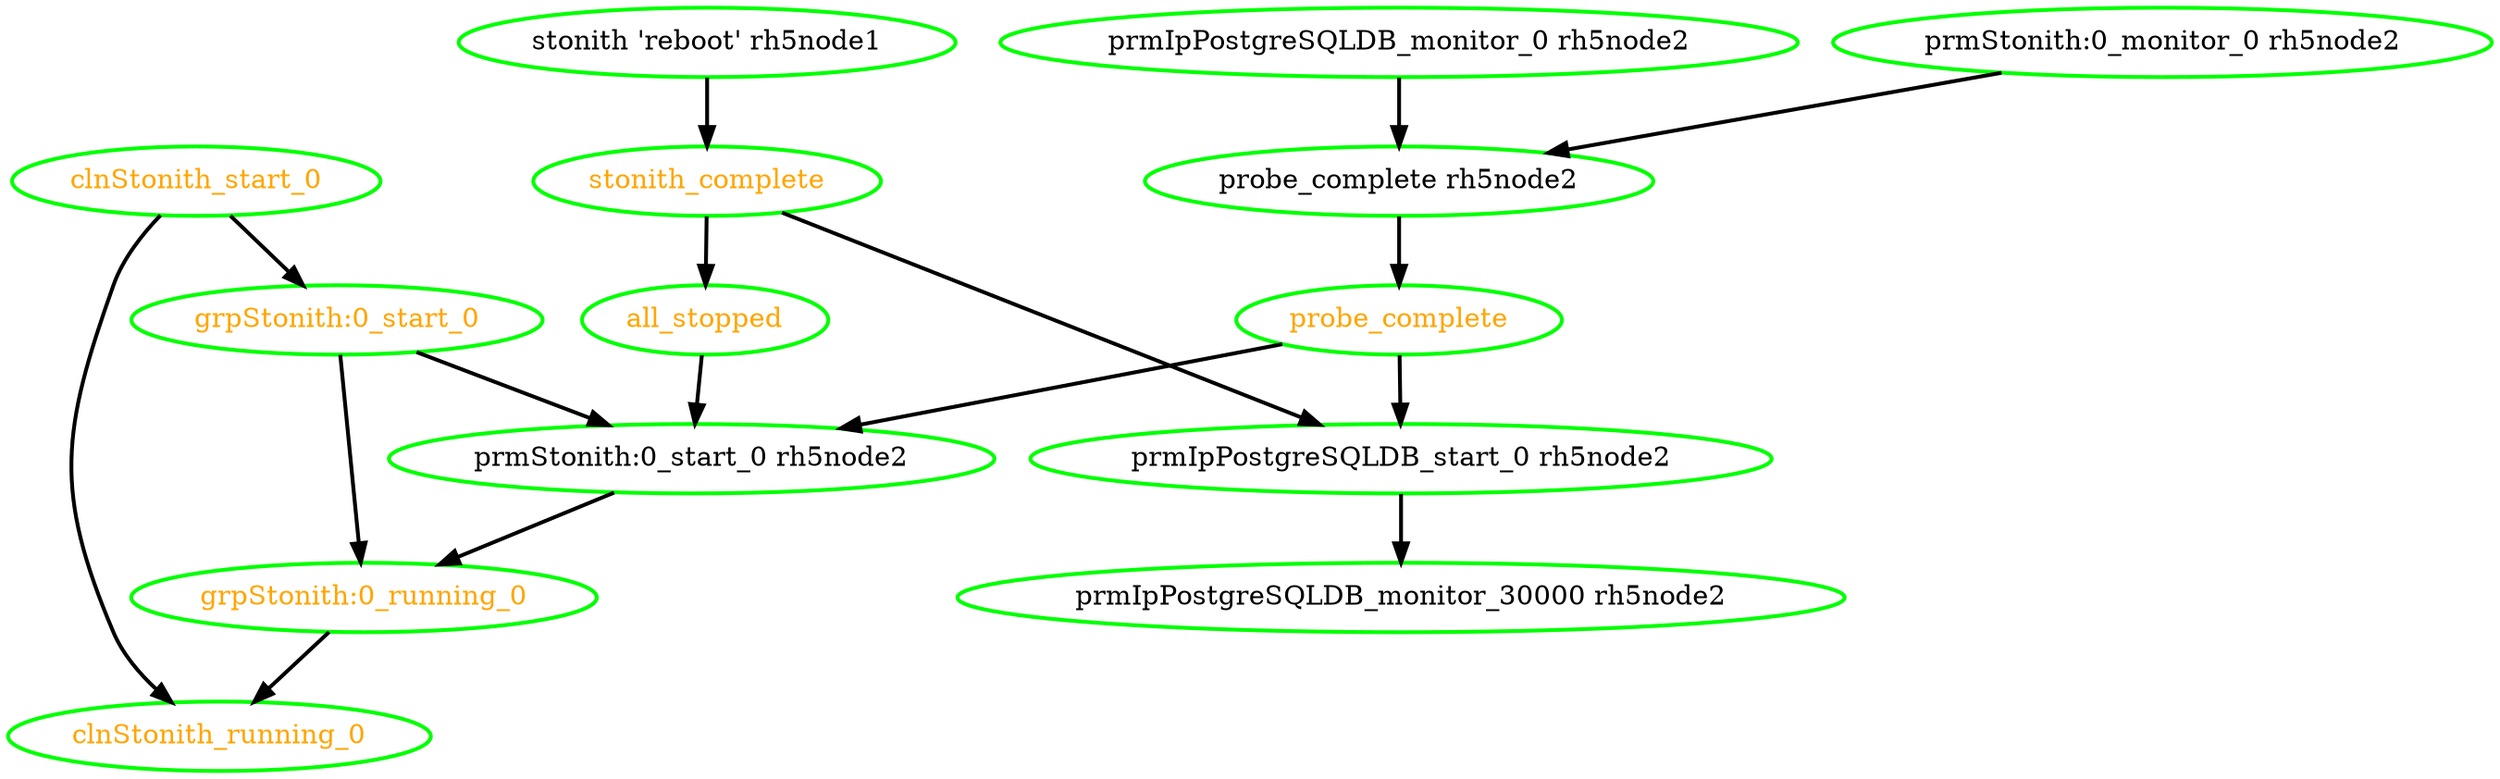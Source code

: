 digraph "g" {
"all_stopped" -> "prmStonith:0_start_0 rh5node2" [ style = bold]
"all_stopped" [ style=bold color="green" fontcolor="orange" ]
"clnStonith_running_0" [ style=bold color="green" fontcolor="orange" ]
"clnStonith_start_0" -> "clnStonith_running_0" [ style = bold]
"clnStonith_start_0" -> "grpStonith:0_start_0" [ style = bold]
"clnStonith_start_0" [ style=bold color="green" fontcolor="orange" ]
"grpStonith:0_running_0" -> "clnStonith_running_0" [ style = bold]
"grpStonith:0_running_0" [ style=bold color="green" fontcolor="orange" ]
"grpStonith:0_start_0" -> "grpStonith:0_running_0" [ style = bold]
"grpStonith:0_start_0" -> "prmStonith:0_start_0 rh5node2" [ style = bold]
"grpStonith:0_start_0" [ style=bold color="green" fontcolor="orange" ]
"prmIpPostgreSQLDB_monitor_0 rh5node2" -> "probe_complete rh5node2" [ style = bold]
"prmIpPostgreSQLDB_monitor_0 rh5node2" [ style=bold color="green" fontcolor="black" ]
"prmIpPostgreSQLDB_monitor_30000 rh5node2" [ style=bold color="green" fontcolor="black" ]
"prmIpPostgreSQLDB_start_0 rh5node2" -> "prmIpPostgreSQLDB_monitor_30000 rh5node2" [ style = bold]
"prmIpPostgreSQLDB_start_0 rh5node2" [ style=bold color="green" fontcolor="black" ]
"prmStonith:0_monitor_0 rh5node2" -> "probe_complete rh5node2" [ style = bold]
"prmStonith:0_monitor_0 rh5node2" [ style=bold color="green" fontcolor="black" ]
"prmStonith:0_start_0 rh5node2" -> "grpStonith:0_running_0" [ style = bold]
"prmStonith:0_start_0 rh5node2" [ style=bold color="green" fontcolor="black" ]
"probe_complete rh5node2" -> "probe_complete" [ style = bold]
"probe_complete rh5node2" [ style=bold color="green" fontcolor="black" ]
"probe_complete" -> "prmIpPostgreSQLDB_start_0 rh5node2" [ style = bold]
"probe_complete" -> "prmStonith:0_start_0 rh5node2" [ style = bold]
"probe_complete" [ style=bold color="green" fontcolor="orange" ]
"stonith 'reboot' rh5node1" -> "stonith_complete" [ style = bold]
"stonith 'reboot' rh5node1" [ style=bold color="green" fontcolor="black"]
"stonith_complete" -> "all_stopped" [ style = bold]
"stonith_complete" -> "prmIpPostgreSQLDB_start_0 rh5node2" [ style = bold]
"stonith_complete" [ style=bold color="green" fontcolor="orange" ]
}
